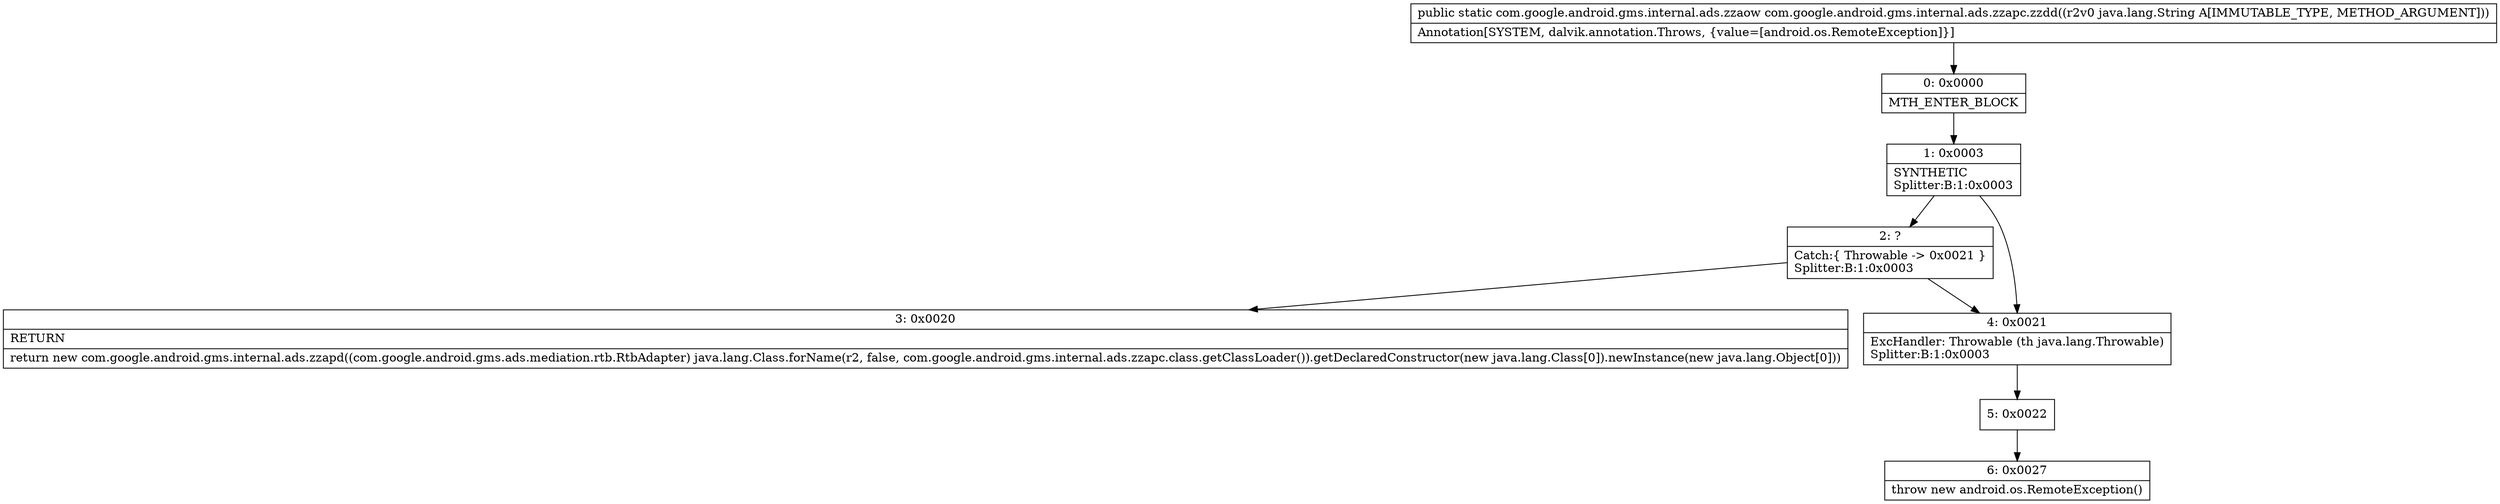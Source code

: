 digraph "CFG forcom.google.android.gms.internal.ads.zzapc.zzdd(Ljava\/lang\/String;)Lcom\/google\/android\/gms\/internal\/ads\/zzaow;" {
Node_0 [shape=record,label="{0\:\ 0x0000|MTH_ENTER_BLOCK\l}"];
Node_1 [shape=record,label="{1\:\ 0x0003|SYNTHETIC\lSplitter:B:1:0x0003\l}"];
Node_2 [shape=record,label="{2\:\ ?|Catch:\{ Throwable \-\> 0x0021 \}\lSplitter:B:1:0x0003\l}"];
Node_3 [shape=record,label="{3\:\ 0x0020|RETURN\l|return new com.google.android.gms.internal.ads.zzapd((com.google.android.gms.ads.mediation.rtb.RtbAdapter) java.lang.Class.forName(r2, false, com.google.android.gms.internal.ads.zzapc.class.getClassLoader()).getDeclaredConstructor(new java.lang.Class[0]).newInstance(new java.lang.Object[0]))\l}"];
Node_4 [shape=record,label="{4\:\ 0x0021|ExcHandler: Throwable (th java.lang.Throwable)\lSplitter:B:1:0x0003\l}"];
Node_5 [shape=record,label="{5\:\ 0x0022}"];
Node_6 [shape=record,label="{6\:\ 0x0027|throw new android.os.RemoteException()\l}"];
MethodNode[shape=record,label="{public static com.google.android.gms.internal.ads.zzaow com.google.android.gms.internal.ads.zzapc.zzdd((r2v0 java.lang.String A[IMMUTABLE_TYPE, METHOD_ARGUMENT]))  | Annotation[SYSTEM, dalvik.annotation.Throws, \{value=[android.os.RemoteException]\}]\l}"];
MethodNode -> Node_0;
Node_0 -> Node_1;
Node_1 -> Node_2;
Node_1 -> Node_4;
Node_2 -> Node_3;
Node_2 -> Node_4;
Node_4 -> Node_5;
Node_5 -> Node_6;
}

